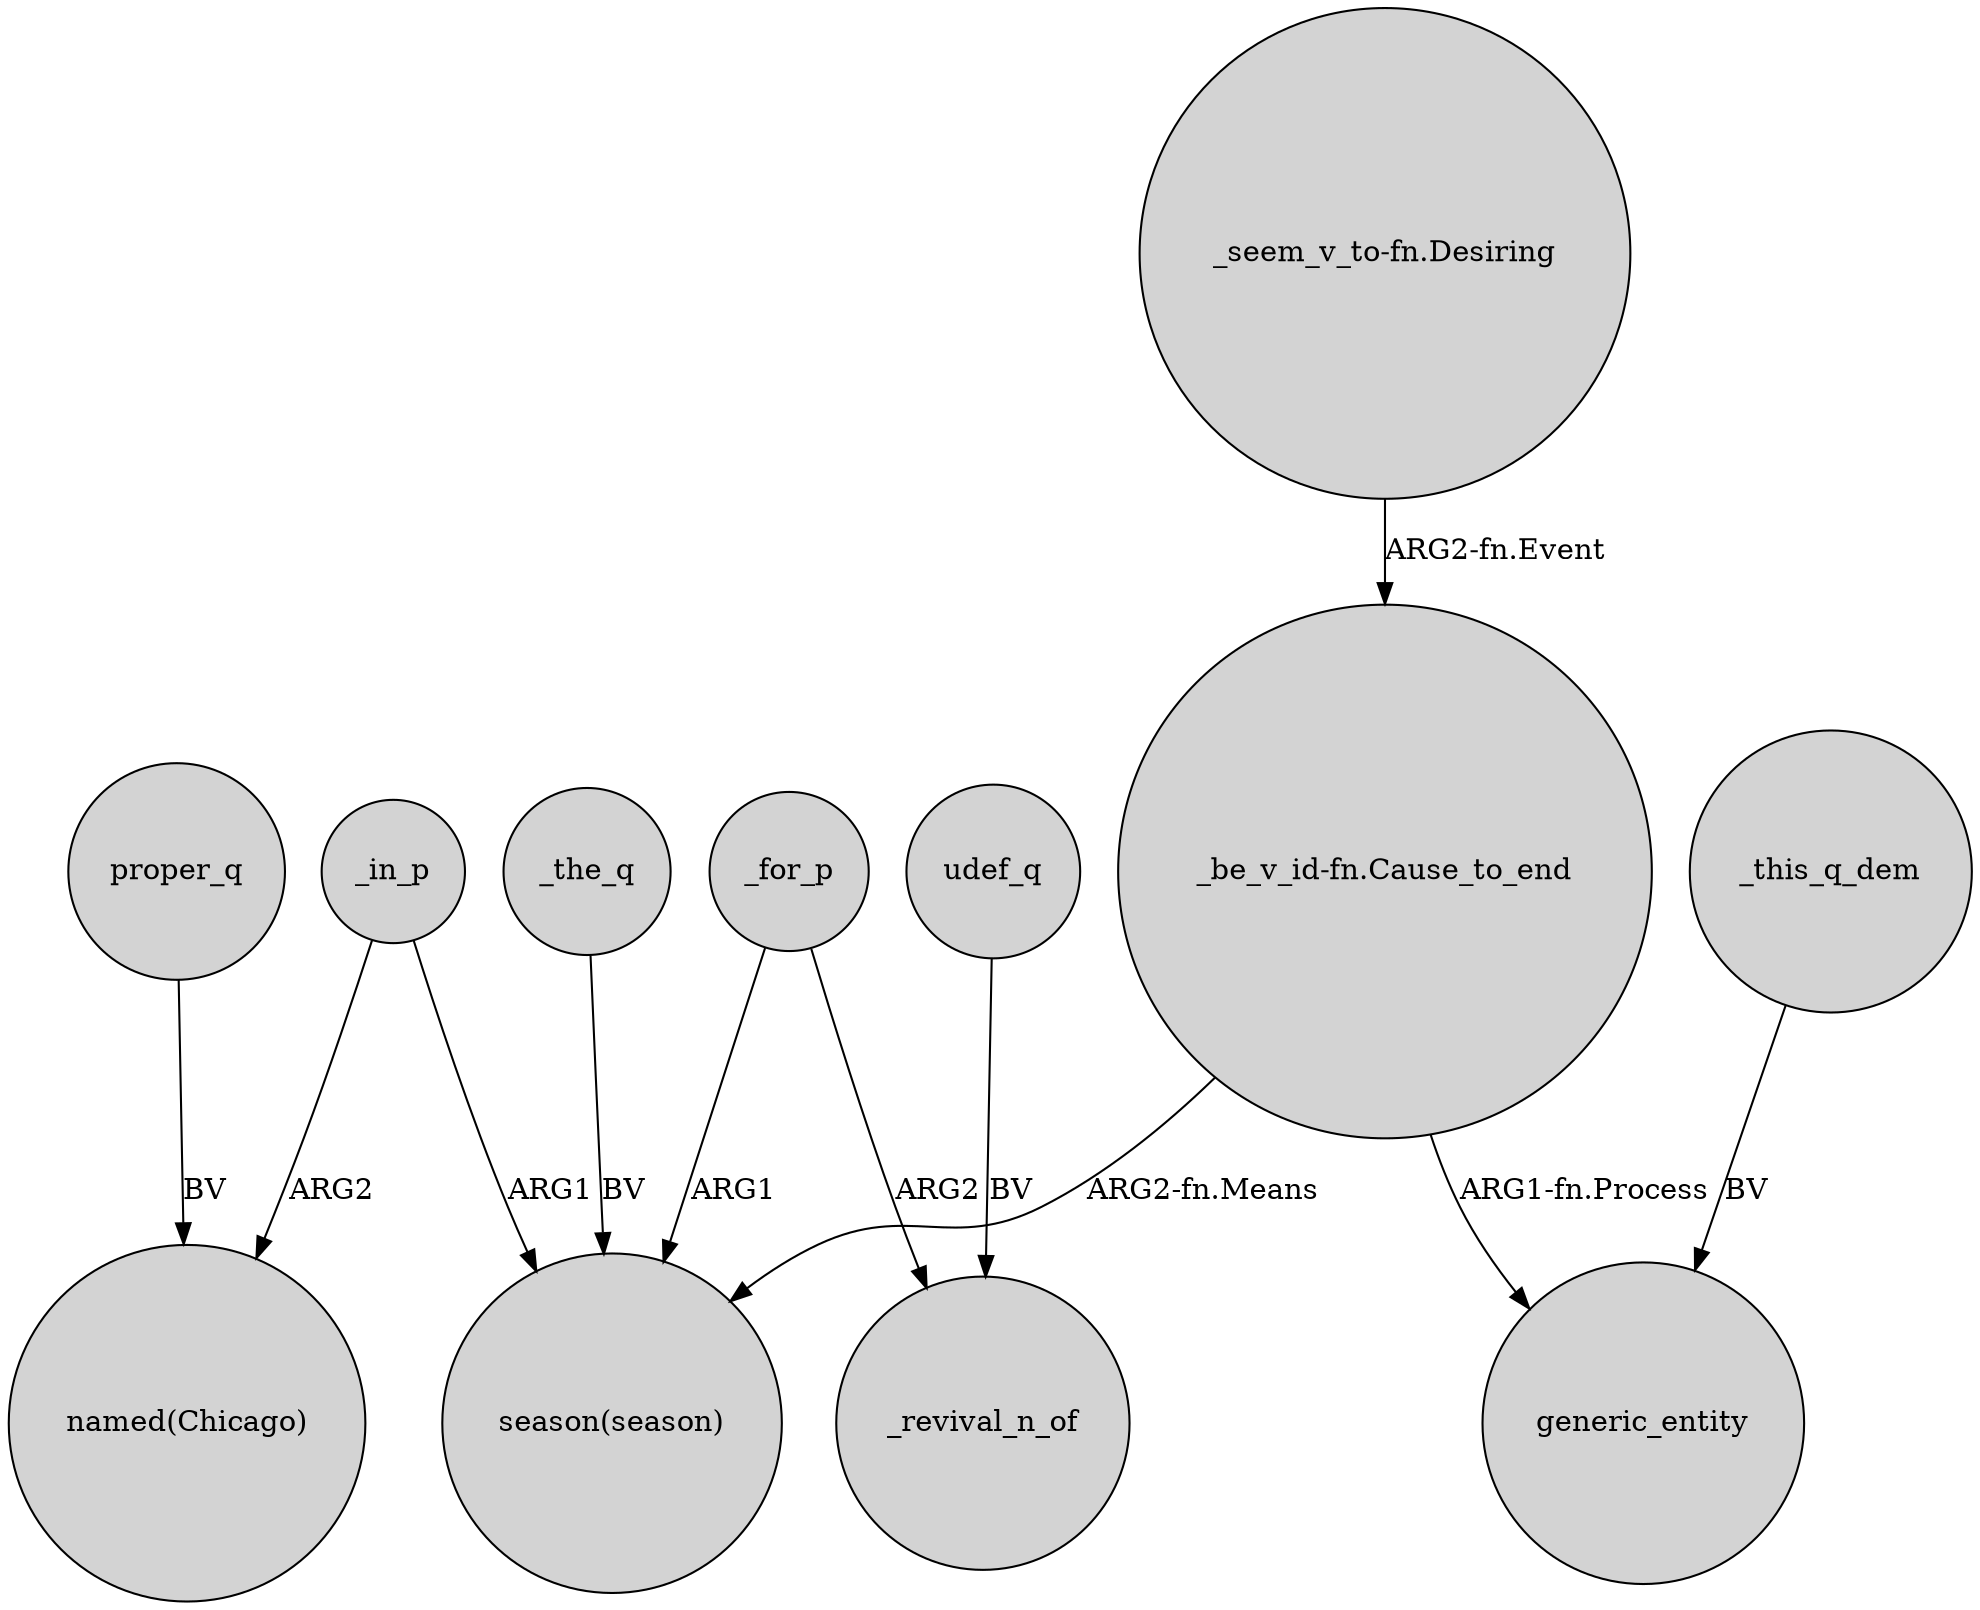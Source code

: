 digraph {
	node [shape=circle style=filled]
	"_be_v_id-fn.Cause_to_end" -> "season(season)" [label="ARG2-fn.Means"]
	_in_p -> "named(Chicago)" [label=ARG2]
	proper_q -> "named(Chicago)" [label=BV]
	udef_q -> _revival_n_of [label=BV]
	"_seem_v_to-fn.Desiring" -> "_be_v_id-fn.Cause_to_end" [label="ARG2-fn.Event"]
	"_be_v_id-fn.Cause_to_end" -> generic_entity [label="ARG1-fn.Process"]
	_for_p -> "season(season)" [label=ARG1]
	_for_p -> _revival_n_of [label=ARG2]
	_the_q -> "season(season)" [label=BV]
	_this_q_dem -> generic_entity [label=BV]
	_in_p -> "season(season)" [label=ARG1]
}
